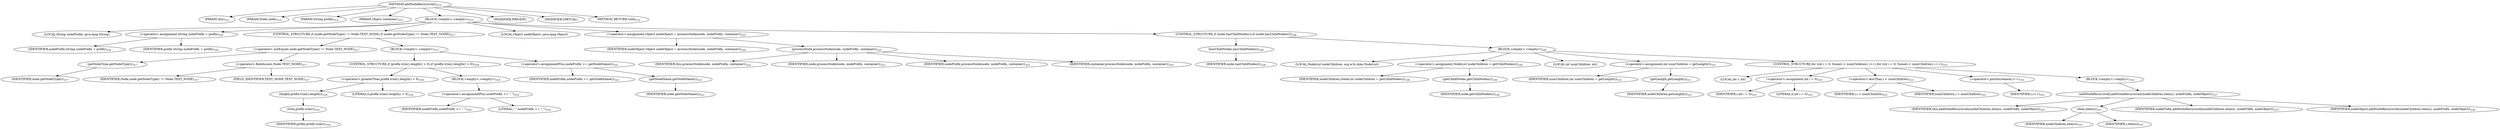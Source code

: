 digraph "addNodeRecursively" {  
"383" [label = <(METHOD,addNodeRecursively)<SUB>312</SUB>> ]
"12" [label = <(PARAM,this)<SUB>312</SUB>> ]
"384" [label = <(PARAM,Node node)<SUB>312</SUB>> ]
"385" [label = <(PARAM,String prefix)<SUB>312</SUB>> ]
"386" [label = <(PARAM,Object container)<SUB>313</SUB>> ]
"387" [label = <(BLOCK,&lt;empty&gt;,&lt;empty&gt;)<SUB>313</SUB>> ]
"388" [label = <(LOCAL,String nodePrefix: java.lang.String)> ]
"389" [label = <(&lt;operator&gt;.assignment,String nodePrefix = prefix)<SUB>316</SUB>> ]
"390" [label = <(IDENTIFIER,nodePrefix,String nodePrefix = prefix)<SUB>316</SUB>> ]
"391" [label = <(IDENTIFIER,prefix,String nodePrefix = prefix)<SUB>316</SUB>> ]
"392" [label = <(CONTROL_STRUCTURE,if (node.getNodeType() != Node.TEXT_NODE),if (node.getNodeType() != Node.TEXT_NODE))<SUB>317</SUB>> ]
"393" [label = <(&lt;operator&gt;.notEquals,node.getNodeType() != Node.TEXT_NODE)<SUB>317</SUB>> ]
"394" [label = <(getNodeType,getNodeType())<SUB>317</SUB>> ]
"395" [label = <(IDENTIFIER,node,getNodeType())<SUB>317</SUB>> ]
"396" [label = <(&lt;operator&gt;.fieldAccess,Node.TEXT_NODE)<SUB>317</SUB>> ]
"397" [label = <(IDENTIFIER,Node,node.getNodeType() != Node.TEXT_NODE)<SUB>317</SUB>> ]
"398" [label = <(FIELD_IDENTIFIER,TEXT_NODE,TEXT_NODE)<SUB>317</SUB>> ]
"399" [label = <(BLOCK,&lt;empty&gt;,&lt;empty&gt;)<SUB>317</SUB>> ]
"400" [label = <(CONTROL_STRUCTURE,if (prefix.trim().length() &gt; 0),if (prefix.trim().length() &gt; 0))<SUB>318</SUB>> ]
"401" [label = <(&lt;operator&gt;.greaterThan,prefix.trim().length() &gt; 0)<SUB>318</SUB>> ]
"402" [label = <(length,prefix.trim().length())<SUB>318</SUB>> ]
"403" [label = <(trim,prefix.trim())<SUB>318</SUB>> ]
"404" [label = <(IDENTIFIER,prefix,prefix.trim())<SUB>318</SUB>> ]
"405" [label = <(LITERAL,0,prefix.trim().length() &gt; 0)<SUB>318</SUB>> ]
"406" [label = <(BLOCK,&lt;empty&gt;,&lt;empty&gt;)<SUB>318</SUB>> ]
"407" [label = <(&lt;operator&gt;.assignmentPlus,nodePrefix += &quot;.&quot;)<SUB>319</SUB>> ]
"408" [label = <(IDENTIFIER,nodePrefix,nodePrefix += &quot;.&quot;)<SUB>319</SUB>> ]
"409" [label = <(LITERAL,&quot;.&quot;,nodePrefix += &quot;.&quot;)<SUB>319</SUB>> ]
"410" [label = <(&lt;operator&gt;.assignmentPlus,nodePrefix += getNodeName())<SUB>321</SUB>> ]
"411" [label = <(IDENTIFIER,nodePrefix,nodePrefix += getNodeName())<SUB>321</SUB>> ]
"412" [label = <(getNodeName,getNodeName())<SUB>321</SUB>> ]
"413" [label = <(IDENTIFIER,node,getNodeName())<SUB>321</SUB>> ]
"414" [label = <(LOCAL,Object nodeObject: java.lang.Object)> ]
"415" [label = <(&lt;operator&gt;.assignment,Object nodeObject = processNode(node, nodePrefix, container))<SUB>325</SUB>> ]
"416" [label = <(IDENTIFIER,nodeObject,Object nodeObject = processNode(node, nodePrefix, container))<SUB>325</SUB>> ]
"417" [label = <(processNode,processNode(node, nodePrefix, container))<SUB>325</SUB>> ]
"11" [label = <(IDENTIFIER,this,processNode(node, nodePrefix, container))<SUB>325</SUB>> ]
"418" [label = <(IDENTIFIER,node,processNode(node, nodePrefix, container))<SUB>325</SUB>> ]
"419" [label = <(IDENTIFIER,nodePrefix,processNode(node, nodePrefix, container))<SUB>325</SUB>> ]
"420" [label = <(IDENTIFIER,container,processNode(node, nodePrefix, container))<SUB>325</SUB>> ]
"421" [label = <(CONTROL_STRUCTURE,if (node.hasChildNodes()),if (node.hasChildNodes()))<SUB>328</SUB>> ]
"422" [label = <(hasChildNodes,hasChildNodes())<SUB>328</SUB>> ]
"423" [label = <(IDENTIFIER,node,hasChildNodes())<SUB>328</SUB>> ]
"424" [label = <(BLOCK,&lt;empty&gt;,&lt;empty&gt;)<SUB>328</SUB>> ]
"425" [label = <(LOCAL,NodeList nodeChildren: org.w3c.dom.NodeList)> ]
"426" [label = <(&lt;operator&gt;.assignment,NodeList nodeChildren = getChildNodes())<SUB>330</SUB>> ]
"427" [label = <(IDENTIFIER,nodeChildren,NodeList nodeChildren = getChildNodes())<SUB>330</SUB>> ]
"428" [label = <(getChildNodes,getChildNodes())<SUB>330</SUB>> ]
"429" [label = <(IDENTIFIER,node,getChildNodes())<SUB>330</SUB>> ]
"430" [label = <(LOCAL,int numChildren: int)> ]
"431" [label = <(&lt;operator&gt;.assignment,int numChildren = getLength())<SUB>331</SUB>> ]
"432" [label = <(IDENTIFIER,numChildren,int numChildren = getLength())<SUB>331</SUB>> ]
"433" [label = <(getLength,getLength())<SUB>331</SUB>> ]
"434" [label = <(IDENTIFIER,nodeChildren,getLength())<SUB>331</SUB>> ]
"435" [label = <(CONTROL_STRUCTURE,for (int i = 0; Some(i &lt; numChildren); i++),for (int i = 0; Some(i &lt; numChildren); i++))<SUB>333</SUB>> ]
"436" [label = <(LOCAL,int i: int)> ]
"437" [label = <(&lt;operator&gt;.assignment,int i = 0)<SUB>333</SUB>> ]
"438" [label = <(IDENTIFIER,i,int i = 0)<SUB>333</SUB>> ]
"439" [label = <(LITERAL,0,int i = 0)<SUB>333</SUB>> ]
"440" [label = <(&lt;operator&gt;.lessThan,i &lt; numChildren)<SUB>333</SUB>> ]
"441" [label = <(IDENTIFIER,i,i &lt; numChildren)<SUB>333</SUB>> ]
"442" [label = <(IDENTIFIER,numChildren,i &lt; numChildren)<SUB>333</SUB>> ]
"443" [label = <(&lt;operator&gt;.postIncrement,i++)<SUB>333</SUB>> ]
"444" [label = <(IDENTIFIER,i,i++)<SUB>333</SUB>> ]
"445" [label = <(BLOCK,&lt;empty&gt;,&lt;empty&gt;)<SUB>333</SUB>> ]
"446" [label = <(addNodeRecursively,addNodeRecursively(nodeChildren.item(i), nodePrefix, nodeObject))<SUB>337</SUB>> ]
"13" [label = <(IDENTIFIER,this,addNodeRecursively(nodeChildren.item(i), nodePrefix, nodeObject))<SUB>337</SUB>> ]
"447" [label = <(item,item(i))<SUB>337</SUB>> ]
"448" [label = <(IDENTIFIER,nodeChildren,item(i))<SUB>337</SUB>> ]
"449" [label = <(IDENTIFIER,i,item(i))<SUB>337</SUB>> ]
"450" [label = <(IDENTIFIER,nodePrefix,addNodeRecursively(nodeChildren.item(i), nodePrefix, nodeObject))<SUB>337</SUB>> ]
"451" [label = <(IDENTIFIER,nodeObject,addNodeRecursively(nodeChildren.item(i), nodePrefix, nodeObject))<SUB>338</SUB>> ]
"452" [label = <(MODIFIER,PRIVATE)> ]
"453" [label = <(MODIFIER,VIRTUAL)> ]
"454" [label = <(METHOD_RETURN,void)<SUB>312</SUB>> ]
  "383" -> "12" 
  "383" -> "384" 
  "383" -> "385" 
  "383" -> "386" 
  "383" -> "387" 
  "383" -> "452" 
  "383" -> "453" 
  "383" -> "454" 
  "387" -> "388" 
  "387" -> "389" 
  "387" -> "392" 
  "387" -> "414" 
  "387" -> "415" 
  "387" -> "421" 
  "389" -> "390" 
  "389" -> "391" 
  "392" -> "393" 
  "392" -> "399" 
  "393" -> "394" 
  "393" -> "396" 
  "394" -> "395" 
  "396" -> "397" 
  "396" -> "398" 
  "399" -> "400" 
  "399" -> "410" 
  "400" -> "401" 
  "400" -> "406" 
  "401" -> "402" 
  "401" -> "405" 
  "402" -> "403" 
  "403" -> "404" 
  "406" -> "407" 
  "407" -> "408" 
  "407" -> "409" 
  "410" -> "411" 
  "410" -> "412" 
  "412" -> "413" 
  "415" -> "416" 
  "415" -> "417" 
  "417" -> "11" 
  "417" -> "418" 
  "417" -> "419" 
  "417" -> "420" 
  "421" -> "422" 
  "421" -> "424" 
  "422" -> "423" 
  "424" -> "425" 
  "424" -> "426" 
  "424" -> "430" 
  "424" -> "431" 
  "424" -> "435" 
  "426" -> "427" 
  "426" -> "428" 
  "428" -> "429" 
  "431" -> "432" 
  "431" -> "433" 
  "433" -> "434" 
  "435" -> "436" 
  "435" -> "437" 
  "435" -> "440" 
  "435" -> "443" 
  "435" -> "445" 
  "437" -> "438" 
  "437" -> "439" 
  "440" -> "441" 
  "440" -> "442" 
  "443" -> "444" 
  "445" -> "446" 
  "446" -> "13" 
  "446" -> "447" 
  "446" -> "450" 
  "446" -> "451" 
  "447" -> "448" 
  "447" -> "449" 
}
